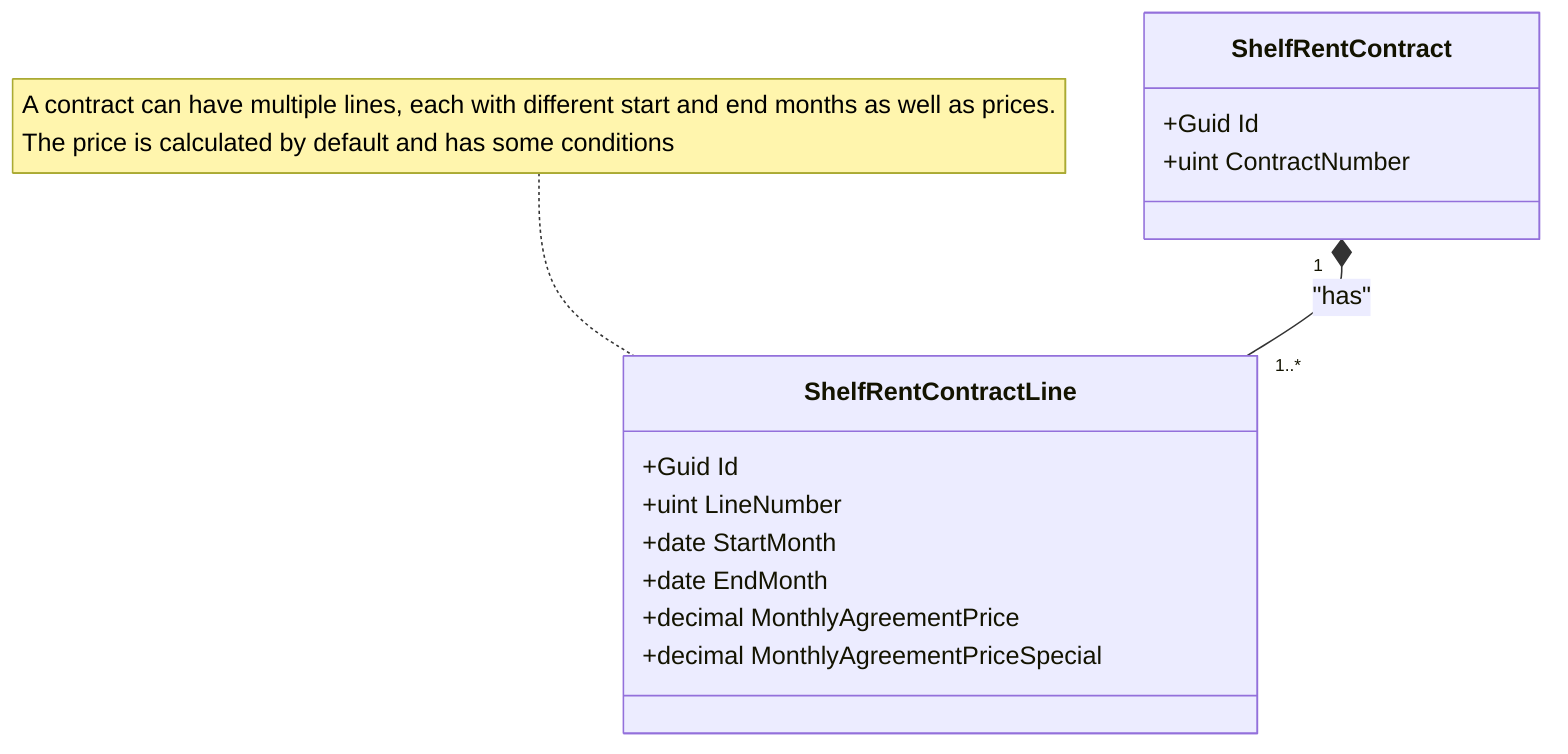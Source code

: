 ﻿classDiagram
    class ShelfRentContract {
        +Guid Id
        +uint ContractNumber
    }

    class ShelfRentContractLine {
        +Guid Id
        +uint LineNumber
        +date StartMonth
        +date EndMonth
        +decimal MonthlyAgreementPrice
        +decimal MonthlyAgreementPriceSpecial
    }

ShelfRentContract "1" *-- "1..*" ShelfRentContractLine : "has"

note for ShelfRentContractLine "A contract can have multiple lines, each with different start and end months as well as prices.<br>The price is calculated by default and has some conditions"